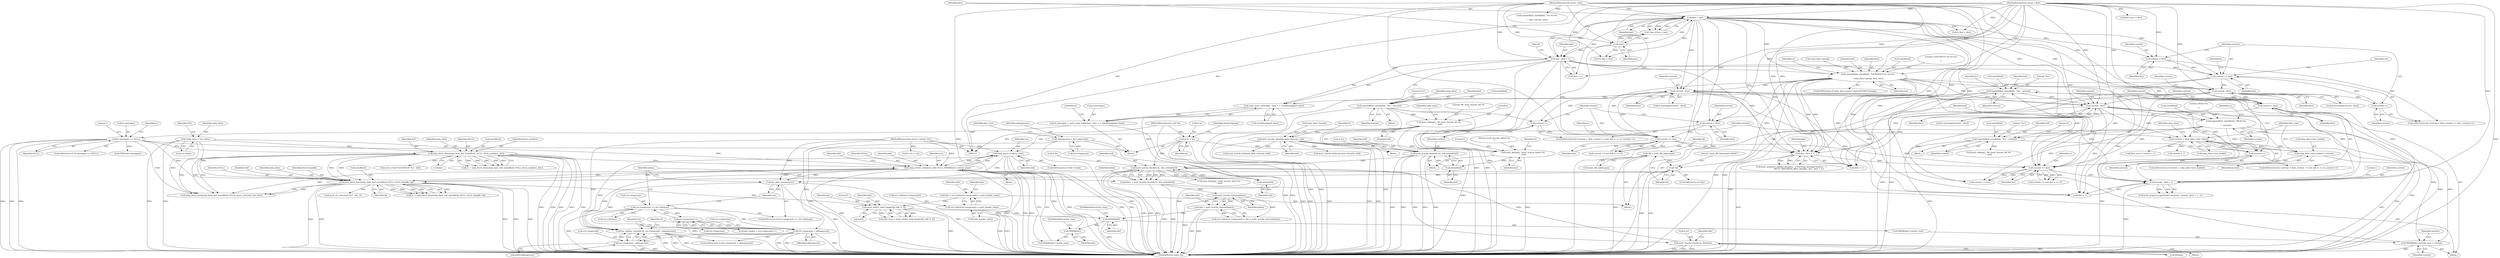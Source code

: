 digraph "0_neomutt_9e927affe3a021175f354af5fa01d22657c20585@API" {
"1000802" [label="(Call,mx_update_context(ctx, ctx->msgcount - oldmsgcount))"];
"1000711" [label="(Call,nntp_parse_xref(ctx, hdr))"];
"1000698" [label="(Call,nntp_article_status(ctx, hdr, NULL, NHDR(hdr)->article_num))"];
"1000434" [label="(Call,mx_alloc_memory(ctx))"];
"1000117" [label="(MethodParameterIn,struct Context *ctx)"];
"1000703" [label="(Call,NHDR(hdr))"];
"1000685" [label="(Call,NHDR(hdr))"];
"1000460" [label="(Call,hdr = mutt_hcache_restore(hdata))"];
"1000462" [label="(Call,mutt_hcache_restore(hdata))"];
"1000436" [label="(Call,hdata = mutt_hcache_fetch(fc.hc, buf, strlen(buf)))"];
"1000438" [label="(Call,mutt_hcache_fetch(fc.hc, buf, strlen(buf)))"];
"1000332" [label="(Call,mutt_hcache_delete(fc.hc, buf, strlen(buf)))"];
"1000204" [label="(Call,fc.hc = hc)"];
"1000118" [label="(MethodParameterIn,void *hc)"];
"1000337" [label="(Call,strlen(buf))"];
"1000328" [label="(Call,mutt_debug(2, \"mutt_hcache_delete %s\n\", buf))"];
"1000303" [label="(Call,snprintf(buf, sizeof(buf), \"%u\", current))"];
"1000299" [label="(Call,current - first)"];
"1000285" [label="(Call,current <= last)"];
"1000291" [label="(Call,current++)"];
"1000281" [label="(Call,current = first)"];
"1000237" [label="(Call,snprintf(buf, sizeof(buf), \"LISTGROUP %s %u-%u\r\n\", nntp_data->group, first, last))"];
"1000119" [label="(MethodParameterIn,anum_t first)"];
"1000158" [label="(Call,first > last)"];
"1000156" [label="(Call,!last)"];
"1000120" [label="(MethodParameterIn,anum_t last)"];
"1000188" [label="(Call,last - first + 1)"];
"1000318" [label="(Call,mutt_bcache_del(nntp_data->bcache, buf))"];
"1000314" [label="(Call,mutt_debug(2, \"#1 mutt_bcache_del %s\n\", buf))"];
"1000464" [label="(Call,mutt_hcache_free(fc.hc, &hdata))"];
"1000443" [label="(Call,strlen(buf))"];
"1000410" [label="(Call,snprintf(buf, sizeof(buf), \"%u\", current))"];
"1000403" [label="(Call,current - first + 1)"];
"1000384" [label="(Call,current <= last)"];
"1000390" [label="(Call,current++)"];
"1000603" [label="(Call,snprintf(buf, sizeof(buf), \"%u\", current))"];
"1000559" [label="(Call,snprintf(buf, sizeof(buf), \"HEAD %u\r\n\", current))"];
"1000422" [label="(Call,current - first)"];
"1000355" [label="(Call,current - first)"];
"1000345" [label="(Call,current <= last)"];
"1000348" [label="(Call,current++)"];
"1000342" [label="(Call,current = first)"];
"1000715" [label="(Call,current > nntp_data->last_loaded)"];
"1000720" [label="(Call,nntp_data->last_loaded = current)"];
"1000380" [label="(Call,current = first)"];
"1000374" [label="(Call,last - first + 1)"];
"1000637" [label="(Call,mutt_rfc822_read_header(fp, hdr, 0, 0))"];
"1000567" [label="(Call,nntp_fetch_lines(nntp_data, buf, sizeof(buf), NULL, fetch_tempfile, fp))"];
"1000258" [label="(Call,nntp_fetch_lines(nntp_data, buf, sizeof(buf), NULL, fetch_numbers, &fc))"];
"1000124" [label="(Call,*nntp_data = ctx->data)"];
"1000196" [label="(Call,fc.messages == NULL)"];
"1000183" [label="(Call,fc.messages = mutt_mem_calloc(last - first + 1, sizeof(unsigned char)))"];
"1000187" [label="(Call,mutt_mem_calloc(last - first + 1, sizeof(unsigned char)))"];
"1000549" [label="(Call,!fp)"];
"1000545" [label="(Call,*fp = mutt_file_mkstemp())"];
"1000622" [label="(Call,hdr = ctx->hdrs[ctx->msgcount] = mutt_header_new())"];
"1000624" [label="(Call,ctx->hdrs[ctx->msgcount] = mutt_header_new())"];
"1000683" [label="(Call,NHDR(hdr)->article_num = current)"];
"1000804" [label="(Call,ctx->msgcount - oldmsgcount)"];
"1000797" [label="(Call,ctx->msgcount > oldmsgcount)"];
"1000427" [label="(Call,ctx->msgcount >= ctx->hdrmax)"];
"1000656" [label="(Call,ctx->msgcount++)"];
"1000140" [label="(Call,oldmsgcount = ctx->msgcount)"];
"1000726" [label="(Identifier,first_over)"];
"1000281" [label="(Call,current = first)"];
"1000656" [label="(Call,ctx->msgcount++)"];
"1000410" [label="(Call,snprintf(buf, sizeof(buf), \"%u\", current))"];
"1000605" [label="(Call,sizeof(buf))"];
"1000549" [label="(Call,!fp)"];
"1000622" [label="(Call,hdr = ctx->hdrs[ctx->msgcount] = mutt_header_new())"];
"1000461" [label="(Identifier,hdr)"];
"1000188" [label="(Call,last - first + 1)"];
"1000796" [label="(ControlStructure,if (ctx->msgcount > oldmsgcount))"];
"1000720" [label="(Call,nntp_data->last_loaded = current)"];
"1000574" [label="(Identifier,fp)"];
"1000706" [label="(ControlStructure,if (!hdr->read))"];
"1000724" [label="(Identifier,current)"];
"1000303" [label="(Call,snprintf(buf, sizeof(buf), \"%u\", current))"];
"1000572" [label="(Identifier,NULL)"];
"1000709" [label="(Identifier,hdr)"];
"1000439" [label="(Call,fc.hc)"];
"1000381" [label="(Identifier,current)"];
"1000183" [label="(Call,fc.messages = mutt_mem_calloc(last - first + 1, sizeof(unsigned char)))"];
"1000205" [label="(Call,fc.hc)"];
"1000443" [label="(Call,strlen(buf))"];
"1000803" [label="(Identifier,ctx)"];
"1000291" [label="(Call,current++)"];
"1000285" [label="(Call,current <= last)"];
"1000613" [label="(Call,mutt_bcache_del(nntp_data->bcache, buf))"];
"1000561" [label="(Call,sizeof(buf))"];
"1000347" [label="(Identifier,last)"];
"1000125" [label="(Identifier,nntp_data)"];
"1000446" [label="(Identifier,hdata)"];
"1000426" [label="(ControlStructure,if (ctx->msgcount >= ctx->hdrmax))"];
"1000327" [label="(Block,)"];
"1000257" [label="(Identifier,rc)"];
"1000231" [label="(ControlStructure,if (nntp_data->nserv->hasLISTGROUPrange))"];
"1000208" [label="(Identifier,hc)"];
"1000701" [label="(Identifier,NULL)"];
"1000341" [label="(ControlStructure,for (current = first; current <= last; current++))"];
"1000300" [label="(Identifier,current)"];
"1000119" [label="(MethodParameterIn,anum_t first)"];
"1000564" [label="(Identifier,current)"];
"1000624" [label="(Call,ctx->hdrs[ctx->msgcount] = mutt_header_new())"];
"1000712" [label="(Identifier,ctx)"];
"1000140" [label="(Call,oldmsgcount = ctx->msgcount)"];
"1000684" [label="(Call,NHDR(hdr)->article_num)"];
"1000328" [label="(Call,mutt_debug(2, \"mutt_hcache_delete %s\n\", buf))"];
"1000569" [label="(Identifier,buf)"];
"1000809" [label="(Call,FREE(&fc.messages))"];
"1000287" [label="(Identifier,last)"];
"1000560" [label="(Identifier,buf)"];
"1000311" [label="(Identifier,nntp_data)"];
"1000211" [label="(Identifier,NntpListgroup)"];
"1000435" [label="(Identifier,ctx)"];
"1000256" [label="(Call,rc = nntp_fetch_lines(nntp_data, buf, sizeof(buf), NULL, fetch_numbers, &fc))"];
"1000722" [label="(Identifier,nntp_data)"];
"1000431" [label="(Call,ctx->hdrmax)"];
"1000714" [label="(ControlStructure,if (current > nntp_data->last_loaded))"];
"1000565" [label="(Call,rc = nntp_fetch_lines(nntp_data, buf, sizeof(buf), NULL, fetch_tempfile, fp))"];
"1000280" [label="(ControlStructure,for (current = first; current <= last && rc == 0; current++))"];
"1000697" [label="(Block,)"];
"1000391" [label="(Identifier,current)"];
"1000132" [label="(Identifier,hdr)"];
"1000568" [label="(Identifier,nntp_data)"];
"1000356" [label="(Identifier,current)"];
"1000304" [label="(Identifier,buf)"];
"1000314" [label="(Call,mutt_debug(2, \"#1 mutt_bcache_del %s\n\", buf))"];
"1000716" [label="(Identifier,current)"];
"1000293" [label="(Block,)"];
"1000355" [label="(Call,current - first)"];
"1000374" [label="(Call,last - first + 1)"];
"1000559" [label="(Call,snprintf(buf, sizeof(buf), \"HEAD %u\r\n\", current))"];
"1000573" [label="(Identifier,fetch_tempfile)"];
"1000801" [label="(Identifier,oldmsgcount)"];
"1000698" [label="(Call,nntp_article_status(ctx, hdr, NULL, NHDR(hdr)->article_num))"];
"1000563" [label="(Literal,\"HEAD %u\r\n\")"];
"1000547" [label="(Call,mutt_file_mkstemp())"];
"1000258" [label="(Call,nntp_fetch_lines(nntp_data, buf, sizeof(buf), NULL, fetch_numbers, &fc))"];
"1000390" [label="(Call,current++)"];
"1000375" [label="(Identifier,last)"];
"1000448" [label="(Call,mutt_debug(2, \"mutt_hcache_fetch %s\n\", buf))"];
"1000687" [label="(FieldIdentifier,article_num)"];
"1000292" [label="(Identifier,current)"];
"1000412" [label="(Call,sizeof(buf))"];
"1000282" [label="(Identifier,current)"];
"1000263" [label="(Identifier,NULL)"];
"1000239" [label="(Call,sizeof(buf))"];
"1000331" [label="(Identifier,buf)"];
"1000241" [label="(Literal,\"LISTGROUP %s %u-%u\r\n\")"];
"1000415" [label="(Identifier,current)"];
"1000603" [label="(Call,snprintf(buf, sizeof(buf), \"%u\", current))"];
"1000715" [label="(Call,current > nntp_data->last_loaded)"];
"1000388" [label="(Identifier,rc)"];
"1000637" [label="(Call,mutt_rfc822_read_header(fp, hdr, 0, 0))"];
"1000404" [label="(Identifier,current)"];
"1000333" [label="(Call,fc.hc)"];
"1000286" [label="(Identifier,current)"];
"1000200" [label="(Identifier,NULL)"];
"1000320" [label="(Identifier,nntp_data)"];
"1000382" [label="(Identifier,first)"];
"1000566" [label="(Identifier,rc)"];
"1000318" [label="(Call,mutt_bcache_del(nntp_data->bcache, buf))"];
"1000246" [label="(Identifier,last)"];
"1000343" [label="(Identifier,current)"];
"1000725" [label="(Call,first_over = current + 1)"];
"1000380" [label="(Call,current = first)"];
"1000316" [label="(Literal,\"#1 mutt_bcache_del %s\n\")"];
"1000289" [label="(Identifier,rc)"];
"1000384" [label="(Call,current <= last)"];
"1000348" [label="(Call,current++)"];
"1000808" [label="(Identifier,oldmsgcount)"];
"1000322" [label="(Identifier,buf)"];
"1000465" [label="(Call,fc.hc)"];
"1000117" [label="(MethodParameterIn,struct Context *ctx)"];
"1000768" [label="(Call,snprintf(buf, sizeof(buf), \"%s %u-%u\r\n\", cmd, current, last))"];
"1000204" [label="(Call,fc.hc = hc)"];
"1000683" [label="(Call,NHDR(hdr)->article_num = current)"];
"1000778" [label="(Call,nntp_fetch_lines(nntp_data, buf, sizeof(buf), NULL, parse_overview_line, &fc))"];
"1000609" [label="(Call,mutt_debug(2, \"#3 mutt_bcache_del %s\n\", buf))"];
"1000812" [label="(Identifier,fc)"];
"1000308" [label="(Identifier,current)"];
"1000570" [label="(Call,sizeof(buf))"];
"1000608" [label="(Identifier,current)"];
"1000711" [label="(Call,nntp_parse_xref(ctx, hdr))"];
"1000545" [label="(Call,*fp = mutt_file_mkstemp())"];
"1000163" [label="(Call,fc.ctx = ctx)"];
"1000342" [label="(Call,current = first)"];
"1000437" [label="(Identifier,hdata)"];
"1000147" [label="(Call,first_over = first)"];
"1000317" [label="(Identifier,buf)"];
"1000543" [label="(Block,)"];
"1000548" [label="(ControlStructure,if (!fp))"];
"1000284" [label="(Call,current <= last && rc == 0)"];
"1000721" [label="(Call,nntp_data->last_loaded)"];
"1000242" [label="(Call,nntp_data->group)"];
"1000463" [label="(Identifier,hdata)"];
"1000546" [label="(Identifier,fp)"];
"1000168" [label="(Call,fc.first = first)"];
"1000238" [label="(Identifier,buf)"];
"1000704" [label="(Identifier,hdr)"];
"1000452" [label="(Call,ctx->hdrs[ctx->msgcount] = hdr = mutt_hcache_restore(hdata))"];
"1000349" [label="(Identifier,current)"];
"1000423" [label="(Identifier,current)"];
"1000411" [label="(Identifier,buf)"];
"1000472" [label="(Identifier,hdr)"];
"1000444" [label="(Identifier,buf)"];
"1000190" [label="(Call,first + 1)"];
"1000468" [label="(Call,&hdata)"];
"1000398" [label="(Call,mutt_progress_update(&fc.progress, current - first + 1, -1))"];
"1000301" [label="(Identifier,first)"];
"1000550" [label="(Identifier,fp)"];
"1000804" [label="(Call,ctx->msgcount - oldmsgcount)"];
"1000639" [label="(Identifier,hdr)"];
"1000158" [label="(Call,first > last)"];
"1000495" [label="(Call,mutt_bcache_del(nntp_data->bcache, buf))"];
"1000588" [label="(Call,mutt_str_strncmp(\"423\", buf, 3))"];
"1000604" [label="(Identifier,buf)"];
"1000353" [label="(Identifier,fc)"];
"1000193" [label="(Call,sizeof(unsigned char))"];
"1000346" [label="(Identifier,current)"];
"1000705" [label="(FieldIdentifier,article_num)"];
"1000727" [label="(Call,current + 1)"];
"1000641" [label="(Literal,0)"];
"1000124" [label="(Call,*nntp_data = ctx->data)"];
"1000717" [label="(Call,nntp_data->last_loaded)"];
"1000272" [label="(Call,mutt_error(\"LISTGROUP: %s\", buf))"];
"1000142" [label="(Call,ctx->msgcount)"];
"1000261" [label="(Call,sizeof(buf))"];
"1000379" [label="(ControlStructure,for (current = first; current <= last && rc == 0; current++))"];
"1000295" [label="(Call,fc.messages[current - first])"];
"1000633" [label="(Call,hdr->env = mutt_rfc822_read_header(fp, hdr, 0, 0))"];
"1000329" [label="(Literal,2)"];
"1000632" [label="(Call,mutt_header_new())"];
"1000702" [label="(Call,NHDR(hdr)->article_num)"];
"1000206" [label="(Identifier,fc)"];
"1000447" [label="(Block,)"];
"1000700" [label="(Identifier,hdr)"];
"1000330" [label="(Literal,\"mutt_hcache_delete %s\n\")"];
"1000299" [label="(Call,current - first)"];
"1000745" [label="(Call,current <= last)"];
"1000635" [label="(Identifier,hdr)"];
"1000283" [label="(Identifier,first)"];
"1000203" [label="(Literal,1)"];
"1000652" [label="(Call,hdr->index = ctx->msgcount++)"];
"1000264" [label="(Identifier,fetch_numbers)"];
"1000120" [label="(MethodParameterIn,anum_t last)"];
"1000460" [label="(Call,hdr = mutt_hcache_restore(hdata))"];
"1000607" [label="(Literal,\"%u\")"];
"1000602" [label="(Block,)"];
"1000122" [label="(Block,)"];
"1000703" [label="(Call,NHDR(hdr))"];
"1000305" [label="(Call,sizeof(buf))"];
"1000797" [label="(Call,ctx->msgcount > oldmsgcount)"];
"1000365" [label="(Call,mutt_progress_init(&fc.progress, _(\"Fetching message headers...\"),\n                       MUTT_PROGRESS_MSG, ReadInc, last - first + 1))"];
"1000319" [label="(Call,nntp_data->bcache)"];
"1000307" [label="(Literal,\"%u\")"];
"1000357" [label="(Identifier,first)"];
"1000713" [label="(Identifier,hdr)"];
"1000265" [label="(Call,&fc)"];
"1000245" [label="(Identifier,first)"];
"1000690" [label="(Identifier,restore)"];
"1000464" [label="(Call,mutt_hcache_free(fc.hc, &hdata))"];
"1000313" [label="(Block,)"];
"1000197" [label="(Call,fc.messages)"];
"1000383" [label="(Call,current <= last && rc == 0)"];
"1000442" [label="(Identifier,buf)"];
"1000157" [label="(Identifier,last)"];
"1000414" [label="(Literal,\"%u\")"];
"1000260" [label="(Identifier,buf)"];
"1000337" [label="(Call,strlen(buf))"];
"1000334" [label="(Identifier,fc)"];
"1000638" [label="(Identifier,fp)"];
"1000802" [label="(Call,mx_update_context(ctx, ctx->msgcount - oldmsgcount))"];
"1000155" [label="(Call,!last || first > last)"];
"1000438" [label="(Call,mutt_hcache_fetch(fc.hc, buf, strlen(buf)))"];
"1000623" [label="(Identifier,hdr)"];
"1000688" [label="(Identifier,current)"];
"1000385" [label="(Identifier,current)"];
"1000187" [label="(Call,mutt_mem_calloc(last - first + 1, sizeof(unsigned char)))"];
"1000148" [label="(Identifier,first_over)"];
"1000422" [label="(Call,current - first)"];
"1000126" [label="(Call,ctx->data)"];
"1000159" [label="(Identifier,first)"];
"1000640" [label="(Literal,0)"];
"1000427" [label="(Call,ctx->msgcount >= ctx->hdrmax)"];
"1000345" [label="(Call,current <= last)"];
"1000184" [label="(Call,fc.messages)"];
"1000553" [label="(Literal,\"mutt_file_mkstemp() failed!\")"];
"1000344" [label="(Identifier,first)"];
"1000403" [label="(Call,current - first + 1)"];
"1000685" [label="(Call,NHDR(hdr))"];
"1000420" [label="(Identifier,fc)"];
"1000315" [label="(Literal,2)"];
"1000798" [label="(Call,ctx->msgcount)"];
"1000336" [label="(Identifier,buf)"];
"1000237" [label="(Call,snprintf(buf, sizeof(buf), \"LISTGROUP %s %u-%u\r\n\", nntp_data->group, first, last))"];
"1000196" [label="(Call,fc.messages == NULL)"];
"1000657" [label="(Call,ctx->msgcount)"];
"1000418" [label="(Call,fc.messages[current - first])"];
"1000462" [label="(Call,mutt_hcache_restore(hdata))"];
"1000189" [label="(Identifier,last)"];
"1000686" [label="(Identifier,hdr)"];
"1000118" [label="(MethodParameterIn,void *hc)"];
"1000625" [label="(Call,ctx->hdrs[ctx->msgcount])"];
"1000409" [label="(Literal,1)"];
"1000195" [label="(ControlStructure,if (fc.messages == NULL))"];
"1000405" [label="(Call,first + 1)"];
"1000351" [label="(Call,fc.messages[current - first])"];
"1000141" [label="(Identifier,oldmsgcount)"];
"1000173" [label="(Call,fc.last = last)"];
"1000386" [label="(Identifier,last)"];
"1000362" [label="(Identifier,ctx)"];
"1000259" [label="(Identifier,nntp_data)"];
"1000325" [label="(Identifier,fc)"];
"1000428" [label="(Call,ctx->msgcount)"];
"1000699" [label="(Identifier,ctx)"];
"1000610" [label="(Literal,2)"];
"1000805" [label="(Call,ctx->msgcount)"];
"1000156" [label="(Call,!last)"];
"1000392" [label="(Block,)"];
"1000332" [label="(Call,mutt_hcache_delete(fc.hc, buf, strlen(buf)))"];
"1000198" [label="(Identifier,fc)"];
"1000436" [label="(Call,hdata = mutt_hcache_fetch(fc.hc, buf, strlen(buf)))"];
"1000424" [label="(Identifier,first)"];
"1000824" [label="(MethodReturn,static int)"];
"1000160" [label="(Identifier,last)"];
"1000338" [label="(Identifier,buf)"];
"1000434" [label="(Call,mx_alloc_memory(ctx))"];
"1000376" [label="(Call,first + 1)"];
"1000567" [label="(Call,nntp_fetch_lines(nntp_data, buf, sizeof(buf), NULL, fetch_tempfile, fp))"];
"1000802" -> "1000796"  [label="AST: "];
"1000802" -> "1000804"  [label="CFG: "];
"1000803" -> "1000802"  [label="AST: "];
"1000804" -> "1000802"  [label="AST: "];
"1000812" -> "1000802"  [label="CFG: "];
"1000802" -> "1000824"  [label="DDG: "];
"1000802" -> "1000824"  [label="DDG: "];
"1000802" -> "1000824"  [label="DDG: "];
"1000711" -> "1000802"  [label="DDG: "];
"1000434" -> "1000802"  [label="DDG: "];
"1000698" -> "1000802"  [label="DDG: "];
"1000117" -> "1000802"  [label="DDG: "];
"1000804" -> "1000802"  [label="DDG: "];
"1000804" -> "1000802"  [label="DDG: "];
"1000711" -> "1000706"  [label="AST: "];
"1000711" -> "1000713"  [label="CFG: "];
"1000712" -> "1000711"  [label="AST: "];
"1000713" -> "1000711"  [label="AST: "];
"1000716" -> "1000711"  [label="CFG: "];
"1000711" -> "1000824"  [label="DDG: "];
"1000711" -> "1000824"  [label="DDG: "];
"1000711" -> "1000824"  [label="DDG: "];
"1000711" -> "1000434"  [label="DDG: "];
"1000711" -> "1000698"  [label="DDG: "];
"1000698" -> "1000711"  [label="DDG: "];
"1000698" -> "1000711"  [label="DDG: "];
"1000117" -> "1000711"  [label="DDG: "];
"1000698" -> "1000697"  [label="AST: "];
"1000698" -> "1000702"  [label="CFG: "];
"1000699" -> "1000698"  [label="AST: "];
"1000700" -> "1000698"  [label="AST: "];
"1000701" -> "1000698"  [label="AST: "];
"1000702" -> "1000698"  [label="AST: "];
"1000709" -> "1000698"  [label="CFG: "];
"1000698" -> "1000824"  [label="DDG: "];
"1000698" -> "1000824"  [label="DDG: "];
"1000698" -> "1000824"  [label="DDG: "];
"1000698" -> "1000824"  [label="DDG: "];
"1000698" -> "1000824"  [label="DDG: "];
"1000698" -> "1000434"  [label="DDG: "];
"1000698" -> "1000567"  [label="DDG: "];
"1000434" -> "1000698"  [label="DDG: "];
"1000117" -> "1000698"  [label="DDG: "];
"1000703" -> "1000698"  [label="DDG: "];
"1000196" -> "1000698"  [label="DDG: "];
"1000258" -> "1000698"  [label="DDG: "];
"1000567" -> "1000698"  [label="DDG: "];
"1000683" -> "1000698"  [label="DDG: "];
"1000698" -> "1000778"  [label="DDG: "];
"1000434" -> "1000426"  [label="AST: "];
"1000434" -> "1000435"  [label="CFG: "];
"1000435" -> "1000434"  [label="AST: "];
"1000437" -> "1000434"  [label="CFG: "];
"1000434" -> "1000824"  [label="DDG: "];
"1000434" -> "1000824"  [label="DDG: "];
"1000117" -> "1000434"  [label="DDG: "];
"1000117" -> "1000116"  [label="AST: "];
"1000117" -> "1000824"  [label="DDG: "];
"1000117" -> "1000163"  [label="DDG: "];
"1000703" -> "1000702"  [label="AST: "];
"1000703" -> "1000704"  [label="CFG: "];
"1000704" -> "1000703"  [label="AST: "];
"1000705" -> "1000703"  [label="CFG: "];
"1000685" -> "1000703"  [label="DDG: "];
"1000685" -> "1000684"  [label="AST: "];
"1000685" -> "1000686"  [label="CFG: "];
"1000686" -> "1000685"  [label="AST: "];
"1000687" -> "1000685"  [label="CFG: "];
"1000685" -> "1000824"  [label="DDG: "];
"1000460" -> "1000685"  [label="DDG: "];
"1000637" -> "1000685"  [label="DDG: "];
"1000460" -> "1000452"  [label="AST: "];
"1000460" -> "1000462"  [label="CFG: "];
"1000461" -> "1000460"  [label="AST: "];
"1000462" -> "1000460"  [label="AST: "];
"1000452" -> "1000460"  [label="CFG: "];
"1000460" -> "1000824"  [label="DDG: "];
"1000460" -> "1000824"  [label="DDG: "];
"1000460" -> "1000452"  [label="DDG: "];
"1000462" -> "1000460"  [label="DDG: "];
"1000462" -> "1000463"  [label="CFG: "];
"1000463" -> "1000462"  [label="AST: "];
"1000462" -> "1000824"  [label="DDG: "];
"1000462" -> "1000452"  [label="DDG: "];
"1000436" -> "1000462"  [label="DDG: "];
"1000436" -> "1000392"  [label="AST: "];
"1000436" -> "1000438"  [label="CFG: "];
"1000437" -> "1000436"  [label="AST: "];
"1000438" -> "1000436"  [label="AST: "];
"1000446" -> "1000436"  [label="CFG: "];
"1000436" -> "1000824"  [label="DDG: "];
"1000436" -> "1000824"  [label="DDG: "];
"1000438" -> "1000436"  [label="DDG: "];
"1000438" -> "1000436"  [label="DDG: "];
"1000438" -> "1000436"  [label="DDG: "];
"1000438" -> "1000443"  [label="CFG: "];
"1000439" -> "1000438"  [label="AST: "];
"1000442" -> "1000438"  [label="AST: "];
"1000443" -> "1000438"  [label="AST: "];
"1000438" -> "1000824"  [label="DDG: "];
"1000438" -> "1000824"  [label="DDG: "];
"1000438" -> "1000824"  [label="DDG: "];
"1000332" -> "1000438"  [label="DDG: "];
"1000464" -> "1000438"  [label="DDG: "];
"1000204" -> "1000438"  [label="DDG: "];
"1000443" -> "1000438"  [label="DDG: "];
"1000438" -> "1000448"  [label="DDG: "];
"1000438" -> "1000464"  [label="DDG: "];
"1000332" -> "1000327"  [label="AST: "];
"1000332" -> "1000337"  [label="CFG: "];
"1000333" -> "1000332"  [label="AST: "];
"1000336" -> "1000332"  [label="AST: "];
"1000337" -> "1000332"  [label="AST: "];
"1000292" -> "1000332"  [label="CFG: "];
"1000332" -> "1000824"  [label="DDG: "];
"1000332" -> "1000824"  [label="DDG: "];
"1000332" -> "1000824"  [label="DDG: "];
"1000332" -> "1000824"  [label="DDG: "];
"1000204" -> "1000332"  [label="DDG: "];
"1000337" -> "1000332"  [label="DDG: "];
"1000204" -> "1000122"  [label="AST: "];
"1000204" -> "1000208"  [label="CFG: "];
"1000205" -> "1000204"  [label="AST: "];
"1000208" -> "1000204"  [label="AST: "];
"1000211" -> "1000204"  [label="CFG: "];
"1000204" -> "1000824"  [label="DDG: "];
"1000204" -> "1000824"  [label="DDG: "];
"1000118" -> "1000204"  [label="DDG: "];
"1000118" -> "1000116"  [label="AST: "];
"1000118" -> "1000824"  [label="DDG: "];
"1000337" -> "1000338"  [label="CFG: "];
"1000338" -> "1000337"  [label="AST: "];
"1000328" -> "1000337"  [label="DDG: "];
"1000328" -> "1000327"  [label="AST: "];
"1000328" -> "1000331"  [label="CFG: "];
"1000329" -> "1000328"  [label="AST: "];
"1000330" -> "1000328"  [label="AST: "];
"1000331" -> "1000328"  [label="AST: "];
"1000334" -> "1000328"  [label="CFG: "];
"1000328" -> "1000824"  [label="DDG: "];
"1000303" -> "1000328"  [label="DDG: "];
"1000318" -> "1000328"  [label="DDG: "];
"1000303" -> "1000293"  [label="AST: "];
"1000303" -> "1000308"  [label="CFG: "];
"1000304" -> "1000303"  [label="AST: "];
"1000305" -> "1000303"  [label="AST: "];
"1000307" -> "1000303"  [label="AST: "];
"1000308" -> "1000303"  [label="AST: "];
"1000311" -> "1000303"  [label="CFG: "];
"1000303" -> "1000824"  [label="DDG: "];
"1000303" -> "1000824"  [label="DDG: "];
"1000303" -> "1000291"  [label="DDG: "];
"1000299" -> "1000303"  [label="DDG: "];
"1000303" -> "1000314"  [label="DDG: "];
"1000299" -> "1000295"  [label="AST: "];
"1000299" -> "1000301"  [label="CFG: "];
"1000300" -> "1000299"  [label="AST: "];
"1000301" -> "1000299"  [label="AST: "];
"1000295" -> "1000299"  [label="CFG: "];
"1000299" -> "1000291"  [label="DDG: "];
"1000285" -> "1000299"  [label="DDG: "];
"1000119" -> "1000299"  [label="DDG: "];
"1000237" -> "1000299"  [label="DDG: "];
"1000158" -> "1000299"  [label="DDG: "];
"1000299" -> "1000374"  [label="DDG: "];
"1000299" -> "1000376"  [label="DDG: "];
"1000299" -> "1000380"  [label="DDG: "];
"1000299" -> "1000403"  [label="DDG: "];
"1000299" -> "1000405"  [label="DDG: "];
"1000299" -> "1000422"  [label="DDG: "];
"1000285" -> "1000284"  [label="AST: "];
"1000285" -> "1000287"  [label="CFG: "];
"1000286" -> "1000285"  [label="AST: "];
"1000287" -> "1000285"  [label="AST: "];
"1000289" -> "1000285"  [label="CFG: "];
"1000284" -> "1000285"  [label="CFG: "];
"1000285" -> "1000284"  [label="DDG: "];
"1000285" -> "1000284"  [label="DDG: "];
"1000291" -> "1000285"  [label="DDG: "];
"1000281" -> "1000285"  [label="DDG: "];
"1000188" -> "1000285"  [label="DDG: "];
"1000237" -> "1000285"  [label="DDG: "];
"1000120" -> "1000285"  [label="DDG: "];
"1000285" -> "1000374"  [label="DDG: "];
"1000285" -> "1000384"  [label="DDG: "];
"1000291" -> "1000280"  [label="AST: "];
"1000291" -> "1000292"  [label="CFG: "];
"1000292" -> "1000291"  [label="AST: "];
"1000286" -> "1000291"  [label="CFG: "];
"1000281" -> "1000280"  [label="AST: "];
"1000281" -> "1000283"  [label="CFG: "];
"1000282" -> "1000281"  [label="AST: "];
"1000283" -> "1000281"  [label="AST: "];
"1000286" -> "1000281"  [label="CFG: "];
"1000237" -> "1000281"  [label="DDG: "];
"1000119" -> "1000281"  [label="DDG: "];
"1000158" -> "1000281"  [label="DDG: "];
"1000237" -> "1000231"  [label="AST: "];
"1000237" -> "1000246"  [label="CFG: "];
"1000238" -> "1000237"  [label="AST: "];
"1000239" -> "1000237"  [label="AST: "];
"1000241" -> "1000237"  [label="AST: "];
"1000242" -> "1000237"  [label="AST: "];
"1000245" -> "1000237"  [label="AST: "];
"1000246" -> "1000237"  [label="AST: "];
"1000257" -> "1000237"  [label="CFG: "];
"1000237" -> "1000824"  [label="DDG: "];
"1000237" -> "1000824"  [label="DDG: "];
"1000119" -> "1000237"  [label="DDG: "];
"1000158" -> "1000237"  [label="DDG: "];
"1000188" -> "1000237"  [label="DDG: "];
"1000120" -> "1000237"  [label="DDG: "];
"1000237" -> "1000374"  [label="DDG: "];
"1000237" -> "1000374"  [label="DDG: "];
"1000237" -> "1000376"  [label="DDG: "];
"1000237" -> "1000380"  [label="DDG: "];
"1000237" -> "1000384"  [label="DDG: "];
"1000237" -> "1000403"  [label="DDG: "];
"1000237" -> "1000405"  [label="DDG: "];
"1000237" -> "1000422"  [label="DDG: "];
"1000119" -> "1000116"  [label="AST: "];
"1000119" -> "1000824"  [label="DDG: "];
"1000119" -> "1000147"  [label="DDG: "];
"1000119" -> "1000158"  [label="DDG: "];
"1000119" -> "1000168"  [label="DDG: "];
"1000119" -> "1000188"  [label="DDG: "];
"1000119" -> "1000190"  [label="DDG: "];
"1000119" -> "1000342"  [label="DDG: "];
"1000119" -> "1000355"  [label="DDG: "];
"1000119" -> "1000374"  [label="DDG: "];
"1000119" -> "1000376"  [label="DDG: "];
"1000119" -> "1000380"  [label="DDG: "];
"1000119" -> "1000403"  [label="DDG: "];
"1000119" -> "1000405"  [label="DDG: "];
"1000119" -> "1000422"  [label="DDG: "];
"1000158" -> "1000155"  [label="AST: "];
"1000158" -> "1000160"  [label="CFG: "];
"1000159" -> "1000158"  [label="AST: "];
"1000160" -> "1000158"  [label="AST: "];
"1000155" -> "1000158"  [label="CFG: "];
"1000158" -> "1000824"  [label="DDG: "];
"1000158" -> "1000824"  [label="DDG: "];
"1000158" -> "1000155"  [label="DDG: "];
"1000158" -> "1000155"  [label="DDG: "];
"1000156" -> "1000158"  [label="DDG: "];
"1000120" -> "1000158"  [label="DDG: "];
"1000158" -> "1000168"  [label="DDG: "];
"1000158" -> "1000173"  [label="DDG: "];
"1000158" -> "1000188"  [label="DDG: "];
"1000158" -> "1000188"  [label="DDG: "];
"1000158" -> "1000190"  [label="DDG: "];
"1000158" -> "1000342"  [label="DDG: "];
"1000158" -> "1000355"  [label="DDG: "];
"1000158" -> "1000374"  [label="DDG: "];
"1000158" -> "1000376"  [label="DDG: "];
"1000158" -> "1000380"  [label="DDG: "];
"1000158" -> "1000403"  [label="DDG: "];
"1000158" -> "1000405"  [label="DDG: "];
"1000158" -> "1000422"  [label="DDG: "];
"1000156" -> "1000155"  [label="AST: "];
"1000156" -> "1000157"  [label="CFG: "];
"1000157" -> "1000156"  [label="AST: "];
"1000159" -> "1000156"  [label="CFG: "];
"1000155" -> "1000156"  [label="CFG: "];
"1000156" -> "1000824"  [label="DDG: "];
"1000156" -> "1000155"  [label="DDG: "];
"1000120" -> "1000156"  [label="DDG: "];
"1000156" -> "1000173"  [label="DDG: "];
"1000156" -> "1000188"  [label="DDG: "];
"1000120" -> "1000116"  [label="AST: "];
"1000120" -> "1000824"  [label="DDG: "];
"1000120" -> "1000173"  [label="DDG: "];
"1000120" -> "1000188"  [label="DDG: "];
"1000120" -> "1000345"  [label="DDG: "];
"1000120" -> "1000374"  [label="DDG: "];
"1000120" -> "1000384"  [label="DDG: "];
"1000120" -> "1000745"  [label="DDG: "];
"1000120" -> "1000768"  [label="DDG: "];
"1000188" -> "1000187"  [label="AST: "];
"1000188" -> "1000190"  [label="CFG: "];
"1000189" -> "1000188"  [label="AST: "];
"1000190" -> "1000188"  [label="AST: "];
"1000194" -> "1000188"  [label="CFG: "];
"1000188" -> "1000824"  [label="DDG: "];
"1000188" -> "1000824"  [label="DDG: "];
"1000188" -> "1000187"  [label="DDG: "];
"1000188" -> "1000187"  [label="DDG: "];
"1000188" -> "1000345"  [label="DDG: "];
"1000188" -> "1000374"  [label="DDG: "];
"1000188" -> "1000384"  [label="DDG: "];
"1000318" -> "1000313"  [label="AST: "];
"1000318" -> "1000322"  [label="CFG: "];
"1000319" -> "1000318"  [label="AST: "];
"1000322" -> "1000318"  [label="AST: "];
"1000325" -> "1000318"  [label="CFG: "];
"1000318" -> "1000824"  [label="DDG: "];
"1000318" -> "1000824"  [label="DDG: "];
"1000318" -> "1000824"  [label="DDG: "];
"1000314" -> "1000318"  [label="DDG: "];
"1000318" -> "1000495"  [label="DDG: "];
"1000318" -> "1000613"  [label="DDG: "];
"1000314" -> "1000313"  [label="AST: "];
"1000314" -> "1000317"  [label="CFG: "];
"1000315" -> "1000314"  [label="AST: "];
"1000316" -> "1000314"  [label="AST: "];
"1000317" -> "1000314"  [label="AST: "];
"1000320" -> "1000314"  [label="CFG: "];
"1000314" -> "1000824"  [label="DDG: "];
"1000464" -> "1000447"  [label="AST: "];
"1000464" -> "1000468"  [label="CFG: "];
"1000465" -> "1000464"  [label="AST: "];
"1000468" -> "1000464"  [label="AST: "];
"1000472" -> "1000464"  [label="CFG: "];
"1000464" -> "1000824"  [label="DDG: "];
"1000464" -> "1000824"  [label="DDG: "];
"1000464" -> "1000824"  [label="DDG: "];
"1000443" -> "1000444"  [label="CFG: "];
"1000444" -> "1000443"  [label="AST: "];
"1000410" -> "1000443"  [label="DDG: "];
"1000410" -> "1000392"  [label="AST: "];
"1000410" -> "1000415"  [label="CFG: "];
"1000411" -> "1000410"  [label="AST: "];
"1000412" -> "1000410"  [label="AST: "];
"1000414" -> "1000410"  [label="AST: "];
"1000415" -> "1000410"  [label="AST: "];
"1000420" -> "1000410"  [label="CFG: "];
"1000410" -> "1000824"  [label="DDG: "];
"1000410" -> "1000824"  [label="DDG: "];
"1000403" -> "1000410"  [label="DDG: "];
"1000384" -> "1000410"  [label="DDG: "];
"1000410" -> "1000422"  [label="DDG: "];
"1000403" -> "1000398"  [label="AST: "];
"1000403" -> "1000405"  [label="CFG: "];
"1000404" -> "1000403"  [label="AST: "];
"1000405" -> "1000403"  [label="AST: "];
"1000409" -> "1000403"  [label="CFG: "];
"1000403" -> "1000824"  [label="DDG: "];
"1000403" -> "1000398"  [label="DDG: "];
"1000403" -> "1000398"  [label="DDG: "];
"1000384" -> "1000403"  [label="DDG: "];
"1000422" -> "1000403"  [label="DDG: "];
"1000355" -> "1000403"  [label="DDG: "];
"1000384" -> "1000383"  [label="AST: "];
"1000384" -> "1000386"  [label="CFG: "];
"1000385" -> "1000384"  [label="AST: "];
"1000386" -> "1000384"  [label="AST: "];
"1000388" -> "1000384"  [label="CFG: "];
"1000383" -> "1000384"  [label="CFG: "];
"1000384" -> "1000383"  [label="DDG: "];
"1000384" -> "1000383"  [label="DDG: "];
"1000390" -> "1000384"  [label="DDG: "];
"1000380" -> "1000384"  [label="DDG: "];
"1000374" -> "1000384"  [label="DDG: "];
"1000345" -> "1000384"  [label="DDG: "];
"1000384" -> "1000745"  [label="DDG: "];
"1000384" -> "1000745"  [label="DDG: "];
"1000390" -> "1000379"  [label="AST: "];
"1000390" -> "1000391"  [label="CFG: "];
"1000391" -> "1000390"  [label="AST: "];
"1000385" -> "1000390"  [label="CFG: "];
"1000603" -> "1000390"  [label="DDG: "];
"1000422" -> "1000390"  [label="DDG: "];
"1000559" -> "1000390"  [label="DDG: "];
"1000715" -> "1000390"  [label="DDG: "];
"1000603" -> "1000602"  [label="AST: "];
"1000603" -> "1000608"  [label="CFG: "];
"1000604" -> "1000603"  [label="AST: "];
"1000605" -> "1000603"  [label="AST: "];
"1000607" -> "1000603"  [label="AST: "];
"1000608" -> "1000603"  [label="AST: "];
"1000610" -> "1000603"  [label="CFG: "];
"1000603" -> "1000824"  [label="DDG: "];
"1000559" -> "1000603"  [label="DDG: "];
"1000603" -> "1000609"  [label="DDG: "];
"1000559" -> "1000543"  [label="AST: "];
"1000559" -> "1000564"  [label="CFG: "];
"1000560" -> "1000559"  [label="AST: "];
"1000561" -> "1000559"  [label="AST: "];
"1000563" -> "1000559"  [label="AST: "];
"1000564" -> "1000559"  [label="AST: "];
"1000566" -> "1000559"  [label="CFG: "];
"1000559" -> "1000824"  [label="DDG: "];
"1000422" -> "1000559"  [label="DDG: "];
"1000559" -> "1000683"  [label="DDG: "];
"1000559" -> "1000715"  [label="DDG: "];
"1000559" -> "1000745"  [label="DDG: "];
"1000422" -> "1000418"  [label="AST: "];
"1000422" -> "1000424"  [label="CFG: "];
"1000423" -> "1000422"  [label="AST: "];
"1000424" -> "1000422"  [label="AST: "];
"1000418" -> "1000422"  [label="CFG: "];
"1000422" -> "1000824"  [label="DDG: "];
"1000422" -> "1000405"  [label="DDG: "];
"1000355" -> "1000422"  [label="DDG: "];
"1000422" -> "1000683"  [label="DDG: "];
"1000422" -> "1000715"  [label="DDG: "];
"1000422" -> "1000745"  [label="DDG: "];
"1000355" -> "1000351"  [label="AST: "];
"1000355" -> "1000357"  [label="CFG: "];
"1000356" -> "1000355"  [label="AST: "];
"1000357" -> "1000355"  [label="AST: "];
"1000351" -> "1000355"  [label="CFG: "];
"1000355" -> "1000348"  [label="DDG: "];
"1000345" -> "1000355"  [label="DDG: "];
"1000355" -> "1000374"  [label="DDG: "];
"1000355" -> "1000376"  [label="DDG: "];
"1000355" -> "1000380"  [label="DDG: "];
"1000355" -> "1000405"  [label="DDG: "];
"1000345" -> "1000341"  [label="AST: "];
"1000345" -> "1000347"  [label="CFG: "];
"1000346" -> "1000345"  [label="AST: "];
"1000347" -> "1000345"  [label="AST: "];
"1000353" -> "1000345"  [label="CFG: "];
"1000362" -> "1000345"  [label="CFG: "];
"1000348" -> "1000345"  [label="DDG: "];
"1000342" -> "1000345"  [label="DDG: "];
"1000345" -> "1000374"  [label="DDG: "];
"1000348" -> "1000341"  [label="AST: "];
"1000348" -> "1000349"  [label="CFG: "];
"1000349" -> "1000348"  [label="AST: "];
"1000346" -> "1000348"  [label="CFG: "];
"1000342" -> "1000341"  [label="AST: "];
"1000342" -> "1000344"  [label="CFG: "];
"1000343" -> "1000342"  [label="AST: "];
"1000344" -> "1000342"  [label="AST: "];
"1000346" -> "1000342"  [label="CFG: "];
"1000715" -> "1000714"  [label="AST: "];
"1000715" -> "1000717"  [label="CFG: "];
"1000716" -> "1000715"  [label="AST: "];
"1000717" -> "1000715"  [label="AST: "];
"1000722" -> "1000715"  [label="CFG: "];
"1000726" -> "1000715"  [label="CFG: "];
"1000715" -> "1000824"  [label="DDG: "];
"1000715" -> "1000824"  [label="DDG: "];
"1000720" -> "1000715"  [label="DDG: "];
"1000715" -> "1000720"  [label="DDG: "];
"1000715" -> "1000725"  [label="DDG: "];
"1000715" -> "1000727"  [label="DDG: "];
"1000720" -> "1000714"  [label="AST: "];
"1000720" -> "1000724"  [label="CFG: "];
"1000721" -> "1000720"  [label="AST: "];
"1000724" -> "1000720"  [label="AST: "];
"1000726" -> "1000720"  [label="CFG: "];
"1000720" -> "1000824"  [label="DDG: "];
"1000380" -> "1000379"  [label="AST: "];
"1000380" -> "1000382"  [label="CFG: "];
"1000381" -> "1000380"  [label="AST: "];
"1000382" -> "1000380"  [label="AST: "];
"1000385" -> "1000380"  [label="CFG: "];
"1000380" -> "1000824"  [label="DDG: "];
"1000374" -> "1000365"  [label="AST: "];
"1000374" -> "1000376"  [label="CFG: "];
"1000375" -> "1000374"  [label="AST: "];
"1000376" -> "1000374"  [label="AST: "];
"1000365" -> "1000374"  [label="CFG: "];
"1000374" -> "1000824"  [label="DDG: "];
"1000374" -> "1000365"  [label="DDG: "];
"1000374" -> "1000365"  [label="DDG: "];
"1000637" -> "1000633"  [label="AST: "];
"1000637" -> "1000641"  [label="CFG: "];
"1000638" -> "1000637"  [label="AST: "];
"1000639" -> "1000637"  [label="AST: "];
"1000640" -> "1000637"  [label="AST: "];
"1000641" -> "1000637"  [label="AST: "];
"1000633" -> "1000637"  [label="CFG: "];
"1000637" -> "1000824"  [label="DDG: "];
"1000637" -> "1000633"  [label="DDG: "];
"1000637" -> "1000633"  [label="DDG: "];
"1000637" -> "1000633"  [label="DDG: "];
"1000567" -> "1000637"  [label="DDG: "];
"1000622" -> "1000637"  [label="DDG: "];
"1000567" -> "1000565"  [label="AST: "];
"1000567" -> "1000574"  [label="CFG: "];
"1000568" -> "1000567"  [label="AST: "];
"1000569" -> "1000567"  [label="AST: "];
"1000570" -> "1000567"  [label="AST: "];
"1000572" -> "1000567"  [label="AST: "];
"1000573" -> "1000567"  [label="AST: "];
"1000574" -> "1000567"  [label="AST: "];
"1000565" -> "1000567"  [label="CFG: "];
"1000567" -> "1000824"  [label="DDG: "];
"1000567" -> "1000824"  [label="DDG: "];
"1000567" -> "1000824"  [label="DDG: "];
"1000567" -> "1000824"  [label="DDG: "];
"1000567" -> "1000824"  [label="DDG: "];
"1000567" -> "1000565"  [label="DDG: "];
"1000567" -> "1000565"  [label="DDG: "];
"1000567" -> "1000565"  [label="DDG: "];
"1000567" -> "1000565"  [label="DDG: "];
"1000567" -> "1000565"  [label="DDG: "];
"1000258" -> "1000567"  [label="DDG: "];
"1000258" -> "1000567"  [label="DDG: "];
"1000124" -> "1000567"  [label="DDG: "];
"1000196" -> "1000567"  [label="DDG: "];
"1000549" -> "1000567"  [label="DDG: "];
"1000567" -> "1000588"  [label="DDG: "];
"1000567" -> "1000778"  [label="DDG: "];
"1000567" -> "1000778"  [label="DDG: "];
"1000258" -> "1000256"  [label="AST: "];
"1000258" -> "1000265"  [label="CFG: "];
"1000259" -> "1000258"  [label="AST: "];
"1000260" -> "1000258"  [label="AST: "];
"1000261" -> "1000258"  [label="AST: "];
"1000263" -> "1000258"  [label="AST: "];
"1000264" -> "1000258"  [label="AST: "];
"1000265" -> "1000258"  [label="AST: "];
"1000256" -> "1000258"  [label="CFG: "];
"1000258" -> "1000824"  [label="DDG: "];
"1000258" -> "1000824"  [label="DDG: "];
"1000258" -> "1000824"  [label="DDG: "];
"1000258" -> "1000824"  [label="DDG: "];
"1000258" -> "1000824"  [label="DDG: "];
"1000258" -> "1000256"  [label="DDG: "];
"1000258" -> "1000256"  [label="DDG: "];
"1000258" -> "1000256"  [label="DDG: "];
"1000258" -> "1000256"  [label="DDG: "];
"1000258" -> "1000256"  [label="DDG: "];
"1000124" -> "1000258"  [label="DDG: "];
"1000196" -> "1000258"  [label="DDG: "];
"1000258" -> "1000272"  [label="DDG: "];
"1000258" -> "1000778"  [label="DDG: "];
"1000258" -> "1000778"  [label="DDG: "];
"1000258" -> "1000778"  [label="DDG: "];
"1000124" -> "1000122"  [label="AST: "];
"1000124" -> "1000126"  [label="CFG: "];
"1000125" -> "1000124"  [label="AST: "];
"1000126" -> "1000124"  [label="AST: "];
"1000132" -> "1000124"  [label="CFG: "];
"1000124" -> "1000824"  [label="DDG: "];
"1000124" -> "1000824"  [label="DDG: "];
"1000124" -> "1000778"  [label="DDG: "];
"1000196" -> "1000195"  [label="AST: "];
"1000196" -> "1000200"  [label="CFG: "];
"1000197" -> "1000196"  [label="AST: "];
"1000200" -> "1000196"  [label="AST: "];
"1000203" -> "1000196"  [label="CFG: "];
"1000206" -> "1000196"  [label="CFG: "];
"1000196" -> "1000824"  [label="DDG: "];
"1000196" -> "1000824"  [label="DDG: "];
"1000196" -> "1000824"  [label="DDG: "];
"1000183" -> "1000196"  [label="DDG: "];
"1000196" -> "1000778"  [label="DDG: "];
"1000196" -> "1000809"  [label="DDG: "];
"1000183" -> "1000122"  [label="AST: "];
"1000183" -> "1000187"  [label="CFG: "];
"1000184" -> "1000183"  [label="AST: "];
"1000187" -> "1000183"  [label="AST: "];
"1000198" -> "1000183"  [label="CFG: "];
"1000183" -> "1000824"  [label="DDG: "];
"1000187" -> "1000183"  [label="DDG: "];
"1000187" -> "1000193"  [label="CFG: "];
"1000193" -> "1000187"  [label="AST: "];
"1000187" -> "1000824"  [label="DDG: "];
"1000549" -> "1000548"  [label="AST: "];
"1000549" -> "1000550"  [label="CFG: "];
"1000550" -> "1000549"  [label="AST: "];
"1000553" -> "1000549"  [label="CFG: "];
"1000560" -> "1000549"  [label="CFG: "];
"1000549" -> "1000824"  [label="DDG: "];
"1000549" -> "1000824"  [label="DDG: "];
"1000545" -> "1000549"  [label="DDG: "];
"1000545" -> "1000543"  [label="AST: "];
"1000545" -> "1000547"  [label="CFG: "];
"1000546" -> "1000545"  [label="AST: "];
"1000547" -> "1000545"  [label="AST: "];
"1000550" -> "1000545"  [label="CFG: "];
"1000545" -> "1000824"  [label="DDG: "];
"1000622" -> "1000543"  [label="AST: "];
"1000622" -> "1000624"  [label="CFG: "];
"1000623" -> "1000622"  [label="AST: "];
"1000624" -> "1000622"  [label="AST: "];
"1000635" -> "1000622"  [label="CFG: "];
"1000624" -> "1000622"  [label="DDG: "];
"1000624" -> "1000632"  [label="CFG: "];
"1000625" -> "1000624"  [label="AST: "];
"1000632" -> "1000624"  [label="AST: "];
"1000624" -> "1000824"  [label="DDG: "];
"1000624" -> "1000824"  [label="DDG: "];
"1000683" -> "1000392"  [label="AST: "];
"1000683" -> "1000688"  [label="CFG: "];
"1000684" -> "1000683"  [label="AST: "];
"1000688" -> "1000683"  [label="AST: "];
"1000690" -> "1000683"  [label="CFG: "];
"1000683" -> "1000824"  [label="DDG: "];
"1000804" -> "1000808"  [label="CFG: "];
"1000805" -> "1000804"  [label="AST: "];
"1000808" -> "1000804"  [label="AST: "];
"1000804" -> "1000824"  [label="DDG: "];
"1000804" -> "1000824"  [label="DDG: "];
"1000797" -> "1000804"  [label="DDG: "];
"1000797" -> "1000804"  [label="DDG: "];
"1000797" -> "1000796"  [label="AST: "];
"1000797" -> "1000801"  [label="CFG: "];
"1000798" -> "1000797"  [label="AST: "];
"1000801" -> "1000797"  [label="AST: "];
"1000803" -> "1000797"  [label="CFG: "];
"1000812" -> "1000797"  [label="CFG: "];
"1000797" -> "1000824"  [label="DDG: "];
"1000797" -> "1000824"  [label="DDG: "];
"1000797" -> "1000824"  [label="DDG: "];
"1000427" -> "1000797"  [label="DDG: "];
"1000656" -> "1000797"  [label="DDG: "];
"1000140" -> "1000797"  [label="DDG: "];
"1000427" -> "1000426"  [label="AST: "];
"1000427" -> "1000431"  [label="CFG: "];
"1000428" -> "1000427"  [label="AST: "];
"1000431" -> "1000427"  [label="AST: "];
"1000435" -> "1000427"  [label="CFG: "];
"1000437" -> "1000427"  [label="CFG: "];
"1000427" -> "1000824"  [label="DDG: "];
"1000427" -> "1000824"  [label="DDG: "];
"1000656" -> "1000427"  [label="DDG: "];
"1000427" -> "1000656"  [label="DDG: "];
"1000656" -> "1000652"  [label="AST: "];
"1000656" -> "1000657"  [label="CFG: "];
"1000657" -> "1000656"  [label="AST: "];
"1000652" -> "1000656"  [label="CFG: "];
"1000656" -> "1000652"  [label="DDG: "];
"1000140" -> "1000122"  [label="AST: "];
"1000140" -> "1000142"  [label="CFG: "];
"1000141" -> "1000140"  [label="AST: "];
"1000142" -> "1000140"  [label="AST: "];
"1000148" -> "1000140"  [label="CFG: "];
"1000140" -> "1000824"  [label="DDG: "];
"1000140" -> "1000824"  [label="DDG: "];
}
